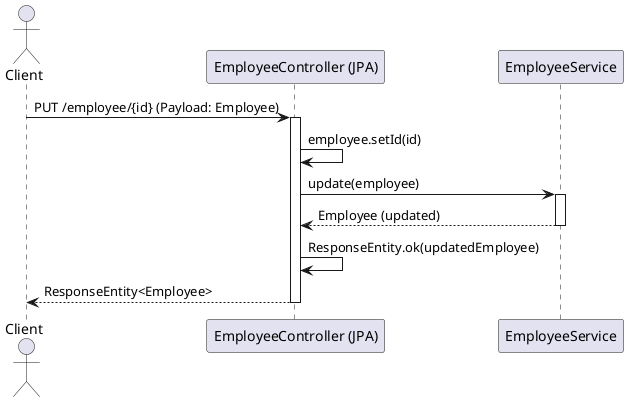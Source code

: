 @startuml
actor Client
participant "EmployeeController (JPA)" as EmployeeController
participant EmployeeService

Client -> EmployeeController: PUT /employee/{id} (Payload: Employee)
activate EmployeeController
EmployeeController -> EmployeeController: employee.setId(id)
EmployeeController -> EmployeeService: update(employee)
activate EmployeeService
EmployeeService --> EmployeeController: Employee (updated)
deactivate EmployeeService
EmployeeController -> EmployeeController: ResponseEntity.ok(updatedEmployee)
EmployeeController --> Client: ResponseEntity<Employee>
deactivate EmployeeController
@enduml
